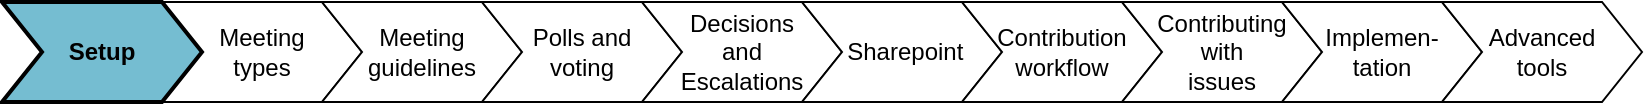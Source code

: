 <mxfile version="20.3.0" type="device" pages="12"><diagram id="dm2t6jc_gF8w5apkpZ0x" name="setup"><mxGraphModel dx="981" dy="648" grid="1" gridSize="10" guides="1" tooltips="1" connect="1" arrows="1" fold="1" page="1" pageScale="1" pageWidth="827" pageHeight="1169" math="0" shadow="0"><root><mxCell id="0"/><mxCell id="1" parent="0"/><mxCell id="suq_s8611vJmzCgjOtdl-4" value="Meeting &lt;br&gt;types" style="shape=step;perimeter=stepPerimeter;whiteSpace=wrap;html=1;fixedSize=1;" vertex="1" parent="1"><mxGeometry x="87" y="40" width="100" height="50" as="geometry"/></mxCell><mxCell id="suq_s8611vJmzCgjOtdl-5" value="Meeting&lt;br&gt;guidelines" style="shape=step;perimeter=stepPerimeter;whiteSpace=wrap;html=1;fixedSize=1;" vertex="1" parent="1"><mxGeometry x="167" y="40" width="100" height="50" as="geometry"/></mxCell><mxCell id="suq_s8611vJmzCgjOtdl-6" value="Polls and&lt;br&gt;voting" style="shape=step;perimeter=stepPerimeter;whiteSpace=wrap;html=1;fixedSize=1;" vertex="1" parent="1"><mxGeometry x="247" y="40" width="100" height="50" as="geometry"/></mxCell><mxCell id="suq_s8611vJmzCgjOtdl-7" value="Decisions &lt;br&gt;and&lt;br&gt;Escalations" style="shape=step;perimeter=stepPerimeter;whiteSpace=wrap;html=1;fixedSize=1;" vertex="1" parent="1"><mxGeometry x="327" y="40" width="100" height="50" as="geometry"/></mxCell><mxCell id="suq_s8611vJmzCgjOtdl-8" value="&amp;nbsp;Sharepoint" style="shape=step;perimeter=stepPerimeter;whiteSpace=wrap;html=1;fixedSize=1;" vertex="1" parent="1"><mxGeometry x="407" y="40" width="100" height="50" as="geometry"/></mxCell><mxCell id="suq_s8611vJmzCgjOtdl-9" value="Contribution&lt;br&gt;workflow" style="shape=step;perimeter=stepPerimeter;whiteSpace=wrap;html=1;fixedSize=1;" vertex="1" parent="1"><mxGeometry x="487" y="40" width="100" height="50" as="geometry"/></mxCell><mxCell id="suq_s8611vJmzCgjOtdl-10" value="Contributing&lt;br&gt;with&lt;br&gt;issues" style="shape=step;perimeter=stepPerimeter;whiteSpace=wrap;html=1;fixedSize=1;" vertex="1" parent="1"><mxGeometry x="567" y="40" width="100" height="50" as="geometry"/></mxCell><mxCell id="suq_s8611vJmzCgjOtdl-11" value="Implemen-&lt;br&gt;tation" style="shape=step;perimeter=stepPerimeter;whiteSpace=wrap;html=1;fixedSize=1;" vertex="1" parent="1"><mxGeometry x="647" y="40" width="100" height="50" as="geometry"/></mxCell><mxCell id="suq_s8611vJmzCgjOtdl-12" value="Advanced&lt;br&gt;tools" style="shape=step;perimeter=stepPerimeter;whiteSpace=wrap;html=1;fixedSize=1;" vertex="1" parent="1"><mxGeometry x="727" y="40" width="100" height="50" as="geometry"/></mxCell><mxCell id="suq_s8611vJmzCgjOtdl-1" value="Setup" style="shape=step;perimeter=stepPerimeter;whiteSpace=wrap;html=1;fixedSize=1;fontStyle=1;strokeWidth=2;fillColor=#75BDD1;" vertex="1" parent="1"><mxGeometry x="7" y="40" width="100" height="50" as="geometry"/></mxCell></root></mxGraphModel></diagram><diagram name="meetings_summary" id="6X2ZOrw5SboB-pp65aHU"><mxGraphModel dx="677" dy="447" grid="1" gridSize="10" guides="1" tooltips="1" connect="1" arrows="1" fold="1" page="1" pageScale="1" pageWidth="827" pageHeight="1169" math="0" shadow="0"><root><mxCell id="8bAcCkx6zLGZEjMkv06b-0"/><mxCell id="8bAcCkx6zLGZEjMkv06b-1" parent="8bAcCkx6zLGZEjMkv06b-0"/><mxCell id="8bAcCkx6zLGZEjMkv06b-2" value="Setup" style="shape=step;perimeter=stepPerimeter;whiteSpace=wrap;html=1;fixedSize=1;fillColor=#0082A5;fontColor=#FFFFFF;" vertex="1" parent="8bAcCkx6zLGZEjMkv06b-1"><mxGeometry x="7" y="40" width="100" height="50" as="geometry"/></mxCell><mxCell id="8bAcCkx6zLGZEjMkv06b-3" value="Meeting&lt;br&gt;guidelines" style="shape=step;perimeter=stepPerimeter;whiteSpace=wrap;html=1;fixedSize=1;fillColor=#D1F1FA;fontStyle=0;strokeWidth=1;" vertex="1" parent="8bAcCkx6zLGZEjMkv06b-1"><mxGeometry x="167" y="40" width="100" height="50" as="geometry"/></mxCell><mxCell id="8bAcCkx6zLGZEjMkv06b-4" value="Polls and&lt;br&gt;voting" style="shape=step;perimeter=stepPerimeter;whiteSpace=wrap;html=1;fixedSize=1;fillColor=#D1F1FA;fontStyle=0;strokeWidth=1;" vertex="1" parent="8bAcCkx6zLGZEjMkv06b-1"><mxGeometry x="247" y="40" width="100" height="50" as="geometry"/></mxCell><mxCell id="8bAcCkx6zLGZEjMkv06b-5" value="Decisions &lt;br&gt;and&lt;br&gt;Escalations" style="shape=step;perimeter=stepPerimeter;whiteSpace=wrap;html=1;fixedSize=1;fillColor=#D1F1FA;fontStyle=0;strokeWidth=1;" vertex="1" parent="8bAcCkx6zLGZEjMkv06b-1"><mxGeometry x="327" y="40" width="100" height="50" as="geometry"/></mxCell><mxCell id="8bAcCkx6zLGZEjMkv06b-6" value="&amp;nbsp;Sharepoint" style="shape=step;perimeter=stepPerimeter;whiteSpace=wrap;html=1;fixedSize=1;" vertex="1" parent="8bAcCkx6zLGZEjMkv06b-1"><mxGeometry x="407" y="40" width="100" height="50" as="geometry"/></mxCell><mxCell id="8bAcCkx6zLGZEjMkv06b-7" value="Contribution&lt;br&gt;workflow" style="shape=step;perimeter=stepPerimeter;whiteSpace=wrap;html=1;fixedSize=1;" vertex="1" parent="8bAcCkx6zLGZEjMkv06b-1"><mxGeometry x="487" y="40" width="100" height="50" as="geometry"/></mxCell><mxCell id="8bAcCkx6zLGZEjMkv06b-8" value="Contributing&lt;br&gt;with&lt;br&gt;issues" style="shape=step;perimeter=stepPerimeter;whiteSpace=wrap;html=1;fixedSize=1;" vertex="1" parent="8bAcCkx6zLGZEjMkv06b-1"><mxGeometry x="567" y="40" width="100" height="50" as="geometry"/></mxCell><mxCell id="8bAcCkx6zLGZEjMkv06b-9" value="Implemen-&lt;br&gt;tation" style="shape=step;perimeter=stepPerimeter;whiteSpace=wrap;html=1;fixedSize=1;" vertex="1" parent="8bAcCkx6zLGZEjMkv06b-1"><mxGeometry x="647" y="40" width="100" height="50" as="geometry"/></mxCell><mxCell id="8bAcCkx6zLGZEjMkv06b-10" value="Advanced&lt;br&gt;tools" style="shape=step;perimeter=stepPerimeter;whiteSpace=wrap;html=1;fixedSize=1;" vertex="1" parent="8bAcCkx6zLGZEjMkv06b-1"><mxGeometry x="727" y="40" width="100" height="50" as="geometry"/></mxCell><mxCell id="8bAcCkx6zLGZEjMkv06b-11" value="Meeting &lt;br&gt;types" style="shape=step;perimeter=stepPerimeter;whiteSpace=wrap;html=1;fixedSize=1;fillColor=#D1F1FA;fontStyle=0;strokeWidth=1;" vertex="1" parent="8bAcCkx6zLGZEjMkv06b-1"><mxGeometry x="87" y="40" width="100" height="50" as="geometry"/></mxCell><mxCell id="TCIgxQMEBwTGaCBT_Tu_-0" value="" style="shape=step;perimeter=stepPerimeter;whiteSpace=wrap;html=1;fixedSize=1;fillColor=none;strokeWidth=2;" vertex="1" parent="8bAcCkx6zLGZEjMkv06b-1"><mxGeometry x="87" y="40" width="341" height="50" as="geometry"/></mxCell></root></mxGraphModel></diagram><diagram name="meeting_types" id="mz0DjULmWje3cHDk1tXS"><mxGraphModel dx="981" dy="648" grid="1" gridSize="10" guides="1" tooltips="1" connect="1" arrows="1" fold="1" page="1" pageScale="1" pageWidth="827" pageHeight="1169" math="0" shadow="0"><root><mxCell id="XtAeQxMQDisl3lg_f_P5-0"/><mxCell id="XtAeQxMQDisl3lg_f_P5-1" parent="XtAeQxMQDisl3lg_f_P5-0"/><mxCell id="XtAeQxMQDisl3lg_f_P5-2" value="Setup" style="shape=step;perimeter=stepPerimeter;whiteSpace=wrap;html=1;fixedSize=1;fillColor=#0082A5;fontColor=#FFFFFF;" vertex="1" parent="XtAeQxMQDisl3lg_f_P5-1"><mxGeometry x="7" y="40" width="100" height="50" as="geometry"/></mxCell><mxCell id="XtAeQxMQDisl3lg_f_P5-4" value="Meeting&lt;br&gt;guidelines" style="shape=step;perimeter=stepPerimeter;whiteSpace=wrap;html=1;fixedSize=1;" vertex="1" parent="XtAeQxMQDisl3lg_f_P5-1"><mxGeometry x="167" y="40" width="100" height="50" as="geometry"/></mxCell><mxCell id="XtAeQxMQDisl3lg_f_P5-5" value="Polls and&lt;br&gt;voting" style="shape=step;perimeter=stepPerimeter;whiteSpace=wrap;html=1;fixedSize=1;" vertex="1" parent="XtAeQxMQDisl3lg_f_P5-1"><mxGeometry x="247" y="40" width="100" height="50" as="geometry"/></mxCell><mxCell id="XtAeQxMQDisl3lg_f_P5-6" value="Decisions &lt;br&gt;and&lt;br&gt;Escalations" style="shape=step;perimeter=stepPerimeter;whiteSpace=wrap;html=1;fixedSize=1;" vertex="1" parent="XtAeQxMQDisl3lg_f_P5-1"><mxGeometry x="327" y="40" width="100" height="50" as="geometry"/></mxCell><mxCell id="XtAeQxMQDisl3lg_f_P5-7" value="&amp;nbsp;Sharepoint" style="shape=step;perimeter=stepPerimeter;whiteSpace=wrap;html=1;fixedSize=1;" vertex="1" parent="XtAeQxMQDisl3lg_f_P5-1"><mxGeometry x="407" y="40" width="100" height="50" as="geometry"/></mxCell><mxCell id="XtAeQxMQDisl3lg_f_P5-8" value="Contribution&lt;br&gt;workflow" style="shape=step;perimeter=stepPerimeter;whiteSpace=wrap;html=1;fixedSize=1;" vertex="1" parent="XtAeQxMQDisl3lg_f_P5-1"><mxGeometry x="487" y="40" width="100" height="50" as="geometry"/></mxCell><mxCell id="XtAeQxMQDisl3lg_f_P5-9" value="Contributing&lt;br&gt;with&lt;br&gt;issues" style="shape=step;perimeter=stepPerimeter;whiteSpace=wrap;html=1;fixedSize=1;" vertex="1" parent="XtAeQxMQDisl3lg_f_P5-1"><mxGeometry x="567" y="40" width="100" height="50" as="geometry"/></mxCell><mxCell id="XtAeQxMQDisl3lg_f_P5-10" value="Implemen-&lt;br&gt;tation" style="shape=step;perimeter=stepPerimeter;whiteSpace=wrap;html=1;fixedSize=1;" vertex="1" parent="XtAeQxMQDisl3lg_f_P5-1"><mxGeometry x="647" y="40" width="100" height="50" as="geometry"/></mxCell><mxCell id="XtAeQxMQDisl3lg_f_P5-11" value="Advanced&lt;br&gt;tools" style="shape=step;perimeter=stepPerimeter;whiteSpace=wrap;html=1;fixedSize=1;" vertex="1" parent="XtAeQxMQDisl3lg_f_P5-1"><mxGeometry x="727" y="40" width="100" height="50" as="geometry"/></mxCell><mxCell id="XtAeQxMQDisl3lg_f_P5-3" value="Meeting &lt;br&gt;types" style="shape=step;perimeter=stepPerimeter;whiteSpace=wrap;html=1;fixedSize=1;fillColor=#75BDD1;fontStyle=1;strokeWidth=2;" vertex="1" parent="XtAeQxMQDisl3lg_f_P5-1"><mxGeometry x="87" y="40" width="100" height="50" as="geometry"/></mxCell></root></mxGraphModel></diagram><diagram name="meeting_guidelines" id="V_xPlgkoLsqtMrr0tZPC"><mxGraphModel dx="1422" dy="939" grid="1" gridSize="10" guides="1" tooltips="1" connect="1" arrows="1" fold="1" page="1" pageScale="1" pageWidth="827" pageHeight="1169" math="0" shadow="0"><root><mxCell id="WUArknM91k1haEYoyD8Q-0"/><mxCell id="WUArknM91k1haEYoyD8Q-1" parent="WUArknM91k1haEYoyD8Q-0"/><mxCell id="WUArknM91k1haEYoyD8Q-2" value="Setup" style="shape=step;perimeter=stepPerimeter;whiteSpace=wrap;html=1;fixedSize=1;fillColor=#0082A5;fontColor=#FFFFFF;" vertex="1" parent="WUArknM91k1haEYoyD8Q-1"><mxGeometry x="7" y="40" width="100" height="50" as="geometry"/></mxCell><mxCell id="WUArknM91k1haEYoyD8Q-3" value="Meeting &lt;br&gt;types" style="shape=step;perimeter=stepPerimeter;whiteSpace=wrap;html=1;fixedSize=1;fillColor=#0082A5;fontColor=#FFFFFF;" vertex="1" parent="WUArknM91k1haEYoyD8Q-1"><mxGeometry x="87" y="40" width="100" height="50" as="geometry"/></mxCell><mxCell id="WUArknM91k1haEYoyD8Q-5" value="Polls and&lt;br&gt;voting" style="shape=step;perimeter=stepPerimeter;whiteSpace=wrap;html=1;fixedSize=1;" vertex="1" parent="WUArknM91k1haEYoyD8Q-1"><mxGeometry x="247" y="40" width="100" height="50" as="geometry"/></mxCell><mxCell id="WUArknM91k1haEYoyD8Q-6" value="Decisions &lt;br&gt;and&lt;br&gt;Escalations" style="shape=step;perimeter=stepPerimeter;whiteSpace=wrap;html=1;fixedSize=1;" vertex="1" parent="WUArknM91k1haEYoyD8Q-1"><mxGeometry x="327" y="40" width="100" height="50" as="geometry"/></mxCell><mxCell id="WUArknM91k1haEYoyD8Q-7" value="&amp;nbsp;Sharepoint" style="shape=step;perimeter=stepPerimeter;whiteSpace=wrap;html=1;fixedSize=1;" vertex="1" parent="WUArknM91k1haEYoyD8Q-1"><mxGeometry x="407" y="40" width="100" height="50" as="geometry"/></mxCell><mxCell id="WUArknM91k1haEYoyD8Q-8" value="Contribution&lt;br&gt;workflow" style="shape=step;perimeter=stepPerimeter;whiteSpace=wrap;html=1;fixedSize=1;" vertex="1" parent="WUArknM91k1haEYoyD8Q-1"><mxGeometry x="487" y="40" width="100" height="50" as="geometry"/></mxCell><mxCell id="WUArknM91k1haEYoyD8Q-9" value="Contributing&lt;br&gt;with&lt;br&gt;issues" style="shape=step;perimeter=stepPerimeter;whiteSpace=wrap;html=1;fixedSize=1;" vertex="1" parent="WUArknM91k1haEYoyD8Q-1"><mxGeometry x="567" y="40" width="100" height="50" as="geometry"/></mxCell><mxCell id="WUArknM91k1haEYoyD8Q-10" value="Implemen-&lt;br&gt;tation" style="shape=step;perimeter=stepPerimeter;whiteSpace=wrap;html=1;fixedSize=1;" vertex="1" parent="WUArknM91k1haEYoyD8Q-1"><mxGeometry x="647" y="40" width="100" height="50" as="geometry"/></mxCell><mxCell id="WUArknM91k1haEYoyD8Q-11" value="Advanced&lt;br&gt;tools" style="shape=step;perimeter=stepPerimeter;whiteSpace=wrap;html=1;fixedSize=1;" vertex="1" parent="WUArknM91k1haEYoyD8Q-1"><mxGeometry x="727" y="40" width="100" height="50" as="geometry"/></mxCell><mxCell id="WUArknM91k1haEYoyD8Q-4" value="Meeting&lt;br&gt;guidelines" style="shape=step;perimeter=stepPerimeter;whiteSpace=wrap;html=1;fixedSize=1;fillColor=#75BDD1;fontStyle=1;strokeWidth=2;" vertex="1" parent="WUArknM91k1haEYoyD8Q-1"><mxGeometry x="167" y="40" width="100" height="50" as="geometry"/></mxCell></root></mxGraphModel></diagram><diagram name="polls_and_voting" id="f8mAG1sDSMvEr3Eu5NMD"><mxGraphModel dx="1422" dy="939" grid="1" gridSize="10" guides="1" tooltips="1" connect="1" arrows="1" fold="1" page="1" pageScale="1" pageWidth="827" pageHeight="1169" math="0" shadow="0"><root><mxCell id="adbSfUTAPGzobOA_On2n-0"/><mxCell id="adbSfUTAPGzobOA_On2n-1" parent="adbSfUTAPGzobOA_On2n-0"/><mxCell id="adbSfUTAPGzobOA_On2n-2" value="Setup" style="shape=step;perimeter=stepPerimeter;whiteSpace=wrap;html=1;fixedSize=1;fillColor=#0082A5;fontColor=#FFFFFF;" vertex="1" parent="adbSfUTAPGzobOA_On2n-1"><mxGeometry x="7" y="40" width="100" height="50" as="geometry"/></mxCell><mxCell id="adbSfUTAPGzobOA_On2n-3" value="Meeting &lt;br&gt;types" style="shape=step;perimeter=stepPerimeter;whiteSpace=wrap;html=1;fixedSize=1;fillColor=#0082A5;fontColor=#FFFFFF;" vertex="1" parent="adbSfUTAPGzobOA_On2n-1"><mxGeometry x="87" y="40" width="100" height="50" as="geometry"/></mxCell><mxCell id="adbSfUTAPGzobOA_On2n-4" value="Meeting&lt;br&gt;guidelines" style="shape=step;perimeter=stepPerimeter;whiteSpace=wrap;html=1;fixedSize=1;fillColor=#0082A5;fontColor=#FFFFFF;" vertex="1" parent="adbSfUTAPGzobOA_On2n-1"><mxGeometry x="167" y="40" width="100" height="50" as="geometry"/></mxCell><mxCell id="adbSfUTAPGzobOA_On2n-6" value="Decisions &lt;br&gt;and&lt;br&gt;Escalations" style="shape=step;perimeter=stepPerimeter;whiteSpace=wrap;html=1;fixedSize=1;" vertex="1" parent="adbSfUTAPGzobOA_On2n-1"><mxGeometry x="327" y="40" width="100" height="50" as="geometry"/></mxCell><mxCell id="adbSfUTAPGzobOA_On2n-7" value="&amp;nbsp;Sharepoint" style="shape=step;perimeter=stepPerimeter;whiteSpace=wrap;html=1;fixedSize=1;" vertex="1" parent="adbSfUTAPGzobOA_On2n-1"><mxGeometry x="407" y="40" width="100" height="50" as="geometry"/></mxCell><mxCell id="adbSfUTAPGzobOA_On2n-8" value="Contribution&lt;br&gt;workflow" style="shape=step;perimeter=stepPerimeter;whiteSpace=wrap;html=1;fixedSize=1;" vertex="1" parent="adbSfUTAPGzobOA_On2n-1"><mxGeometry x="487" y="40" width="100" height="50" as="geometry"/></mxCell><mxCell id="adbSfUTAPGzobOA_On2n-9" value="Contributing&lt;br&gt;with&lt;br&gt;issues" style="shape=step;perimeter=stepPerimeter;whiteSpace=wrap;html=1;fixedSize=1;" vertex="1" parent="adbSfUTAPGzobOA_On2n-1"><mxGeometry x="567" y="40" width="100" height="50" as="geometry"/></mxCell><mxCell id="adbSfUTAPGzobOA_On2n-10" value="Implemen-&lt;br&gt;tation" style="shape=step;perimeter=stepPerimeter;whiteSpace=wrap;html=1;fixedSize=1;" vertex="1" parent="adbSfUTAPGzobOA_On2n-1"><mxGeometry x="647" y="40" width="100" height="50" as="geometry"/></mxCell><mxCell id="adbSfUTAPGzobOA_On2n-11" value="Advanced&lt;br&gt;tools" style="shape=step;perimeter=stepPerimeter;whiteSpace=wrap;html=1;fixedSize=1;" vertex="1" parent="adbSfUTAPGzobOA_On2n-1"><mxGeometry x="727" y="40" width="100" height="50" as="geometry"/></mxCell><mxCell id="adbSfUTAPGzobOA_On2n-5" value="Polls and&lt;br&gt;voting" style="shape=step;perimeter=stepPerimeter;whiteSpace=wrap;html=1;fixedSize=1;fillColor=#75BDD1;fontStyle=1;strokeWidth=2;" vertex="1" parent="adbSfUTAPGzobOA_On2n-1"><mxGeometry x="247" y="40" width="100" height="50" as="geometry"/></mxCell></root></mxGraphModel></diagram><diagram name="decisions_and_escalations" id="5NBN5gNfu33TazNzHed4"><mxGraphModel dx="1422" dy="939" grid="1" gridSize="10" guides="1" tooltips="1" connect="1" arrows="1" fold="1" page="1" pageScale="1" pageWidth="827" pageHeight="1169" math="0" shadow="0"><root><mxCell id="dDEpKYAKfWJSTqyf6rIt-0"/><mxCell id="dDEpKYAKfWJSTqyf6rIt-1" parent="dDEpKYAKfWJSTqyf6rIt-0"/><mxCell id="dDEpKYAKfWJSTqyf6rIt-2" value="Setup" style="shape=step;perimeter=stepPerimeter;whiteSpace=wrap;html=1;fixedSize=1;fillColor=#0082A5;fontColor=#FFFFFF;" vertex="1" parent="dDEpKYAKfWJSTqyf6rIt-1"><mxGeometry x="7" y="40" width="100" height="50" as="geometry"/></mxCell><mxCell id="dDEpKYAKfWJSTqyf6rIt-3" value="Meeting &lt;br&gt;types" style="shape=step;perimeter=stepPerimeter;whiteSpace=wrap;html=1;fixedSize=1;fillColor=#0082A5;fontColor=#FFFFFF;" vertex="1" parent="dDEpKYAKfWJSTqyf6rIt-1"><mxGeometry x="87" y="40" width="100" height="50" as="geometry"/></mxCell><mxCell id="dDEpKYAKfWJSTqyf6rIt-4" value="Meeting&lt;br&gt;guidelines" style="shape=step;perimeter=stepPerimeter;whiteSpace=wrap;html=1;fixedSize=1;fillColor=#0082A5;fontColor=#FFFFFF;" vertex="1" parent="dDEpKYAKfWJSTqyf6rIt-1"><mxGeometry x="167" y="40" width="100" height="50" as="geometry"/></mxCell><mxCell id="dDEpKYAKfWJSTqyf6rIt-5" value="Polls and&lt;br&gt;voting" style="shape=step;perimeter=stepPerimeter;whiteSpace=wrap;html=1;fixedSize=1;fillColor=#0082A5;fontColor=#FFFFFF;" vertex="1" parent="dDEpKYAKfWJSTqyf6rIt-1"><mxGeometry x="247" y="40" width="100" height="50" as="geometry"/></mxCell><mxCell id="dDEpKYAKfWJSTqyf6rIt-7" value="&amp;nbsp;Sharepoint" style="shape=step;perimeter=stepPerimeter;whiteSpace=wrap;html=1;fixedSize=1;" vertex="1" parent="dDEpKYAKfWJSTqyf6rIt-1"><mxGeometry x="407" y="40" width="100" height="50" as="geometry"/></mxCell><mxCell id="dDEpKYAKfWJSTqyf6rIt-8" value="Contribution&lt;br&gt;workflow" style="shape=step;perimeter=stepPerimeter;whiteSpace=wrap;html=1;fixedSize=1;" vertex="1" parent="dDEpKYAKfWJSTqyf6rIt-1"><mxGeometry x="487" y="40" width="100" height="50" as="geometry"/></mxCell><mxCell id="dDEpKYAKfWJSTqyf6rIt-9" value="Contributing&lt;br&gt;with&lt;br&gt;issues" style="shape=step;perimeter=stepPerimeter;whiteSpace=wrap;html=1;fixedSize=1;" vertex="1" parent="dDEpKYAKfWJSTqyf6rIt-1"><mxGeometry x="567" y="40" width="100" height="50" as="geometry"/></mxCell><mxCell id="dDEpKYAKfWJSTqyf6rIt-10" value="Implemen-&lt;br&gt;tation" style="shape=step;perimeter=stepPerimeter;whiteSpace=wrap;html=1;fixedSize=1;" vertex="1" parent="dDEpKYAKfWJSTqyf6rIt-1"><mxGeometry x="647" y="40" width="100" height="50" as="geometry"/></mxCell><mxCell id="dDEpKYAKfWJSTqyf6rIt-11" value="Advanced&lt;br&gt;tools" style="shape=step;perimeter=stepPerimeter;whiteSpace=wrap;html=1;fixedSize=1;" vertex="1" parent="dDEpKYAKfWJSTqyf6rIt-1"><mxGeometry x="727" y="40" width="100" height="50" as="geometry"/></mxCell><mxCell id="dDEpKYAKfWJSTqyf6rIt-6" value="Decisions &lt;br&gt;and&lt;br&gt;Escalations" style="shape=step;perimeter=stepPerimeter;whiteSpace=wrap;html=1;fixedSize=1;fillColor=#75BDD1;fontStyle=1;strokeWidth=2;" vertex="1" parent="dDEpKYAKfWJSTqyf6rIt-1"><mxGeometry x="327" y="40" width="100" height="50" as="geometry"/></mxCell></root></mxGraphModel></diagram><diagram name="sharepoint" id="-_6wYoJ8Z1eWy3dxcUGc"><mxGraphModel dx="1422" dy="939" grid="1" gridSize="10" guides="1" tooltips="1" connect="1" arrows="1" fold="1" page="1" pageScale="1" pageWidth="827" pageHeight="1169" math="0" shadow="0"><root><mxCell id="x_Ljrof4QcR9sOdC0C8H-0"/><mxCell id="x_Ljrof4QcR9sOdC0C8H-1" parent="x_Ljrof4QcR9sOdC0C8H-0"/><mxCell id="x_Ljrof4QcR9sOdC0C8H-2" value="Setup" style="shape=step;perimeter=stepPerimeter;whiteSpace=wrap;html=1;fixedSize=1;fillColor=#0082A5;fontColor=#FFFFFF;" vertex="1" parent="x_Ljrof4QcR9sOdC0C8H-1"><mxGeometry x="7" y="40" width="100" height="50" as="geometry"/></mxCell><mxCell id="x_Ljrof4QcR9sOdC0C8H-3" value="Meeting &lt;br&gt;types" style="shape=step;perimeter=stepPerimeter;whiteSpace=wrap;html=1;fixedSize=1;fillColor=#0082A5;fontColor=#FFFFFF;" vertex="1" parent="x_Ljrof4QcR9sOdC0C8H-1"><mxGeometry x="87" y="40" width="100" height="50" as="geometry"/></mxCell><mxCell id="x_Ljrof4QcR9sOdC0C8H-4" value="Meeting&lt;br&gt;guidelines" style="shape=step;perimeter=stepPerimeter;whiteSpace=wrap;html=1;fixedSize=1;fillColor=#0082A5;fontColor=#FFFFFF;" vertex="1" parent="x_Ljrof4QcR9sOdC0C8H-1"><mxGeometry x="167" y="40" width="100" height="50" as="geometry"/></mxCell><mxCell id="x_Ljrof4QcR9sOdC0C8H-5" value="Polls and&lt;br&gt;voting" style="shape=step;perimeter=stepPerimeter;whiteSpace=wrap;html=1;fixedSize=1;fillColor=#0082A5;fontColor=#FFFFFF;" vertex="1" parent="x_Ljrof4QcR9sOdC0C8H-1"><mxGeometry x="247" y="40" width="100" height="50" as="geometry"/></mxCell><mxCell id="x_Ljrof4QcR9sOdC0C8H-6" value="Decisions &lt;br&gt;and&lt;br&gt;Escalations" style="shape=step;perimeter=stepPerimeter;whiteSpace=wrap;html=1;fixedSize=1;fillColor=#0082A5;fontColor=#FFFFFF;" vertex="1" parent="x_Ljrof4QcR9sOdC0C8H-1"><mxGeometry x="327" y="40" width="100" height="50" as="geometry"/></mxCell><mxCell id="x_Ljrof4QcR9sOdC0C8H-8" value="Contribution&lt;br&gt;workflow" style="shape=step;perimeter=stepPerimeter;whiteSpace=wrap;html=1;fixedSize=1;" vertex="1" parent="x_Ljrof4QcR9sOdC0C8H-1"><mxGeometry x="487" y="40" width="100" height="50" as="geometry"/></mxCell><mxCell id="x_Ljrof4QcR9sOdC0C8H-9" value="Contributing&lt;br&gt;with&lt;br&gt;issues" style="shape=step;perimeter=stepPerimeter;whiteSpace=wrap;html=1;fixedSize=1;" vertex="1" parent="x_Ljrof4QcR9sOdC0C8H-1"><mxGeometry x="567" y="40" width="100" height="50" as="geometry"/></mxCell><mxCell id="x_Ljrof4QcR9sOdC0C8H-10" value="Implemen-&lt;br&gt;tation" style="shape=step;perimeter=stepPerimeter;whiteSpace=wrap;html=1;fixedSize=1;" vertex="1" parent="x_Ljrof4QcR9sOdC0C8H-1"><mxGeometry x="647" y="40" width="100" height="50" as="geometry"/></mxCell><mxCell id="x_Ljrof4QcR9sOdC0C8H-11" value="Advanced&lt;br&gt;tools" style="shape=step;perimeter=stepPerimeter;whiteSpace=wrap;html=1;fixedSize=1;" vertex="1" parent="x_Ljrof4QcR9sOdC0C8H-1"><mxGeometry x="727" y="40" width="100" height="50" as="geometry"/></mxCell><mxCell id="x_Ljrof4QcR9sOdC0C8H-7" value="&amp;nbsp; Sharepoint" style="shape=step;perimeter=stepPerimeter;whiteSpace=wrap;html=1;fixedSize=1;fillColor=#75BDD1;fontStyle=1;strokeWidth=2;" vertex="1" parent="x_Ljrof4QcR9sOdC0C8H-1"><mxGeometry x="407" y="40" width="100" height="50" as="geometry"/></mxCell></root></mxGraphModel></diagram><diagram name="contribution_workflow" id="3elSyg_Lgtz7wdCouEmg"><mxGraphModel dx="677" dy="447" grid="1" gridSize="10" guides="1" tooltips="1" connect="1" arrows="1" fold="1" page="1" pageScale="1" pageWidth="827" pageHeight="1169" math="0" shadow="0"><root><mxCell id="eIDepEhD_xQyOiuuyB4x-0"/><mxCell id="eIDepEhD_xQyOiuuyB4x-1" parent="eIDepEhD_xQyOiuuyB4x-0"/><mxCell id="eIDepEhD_xQyOiuuyB4x-2" value="Setup" style="shape=step;perimeter=stepPerimeter;whiteSpace=wrap;html=1;fixedSize=1;fillColor=#0082A5;fontColor=#FFFFFF;" vertex="1" parent="eIDepEhD_xQyOiuuyB4x-1"><mxGeometry x="7" y="40" width="100" height="50" as="geometry"/></mxCell><mxCell id="eIDepEhD_xQyOiuuyB4x-3" value="Meeting &lt;br&gt;types" style="shape=step;perimeter=stepPerimeter;whiteSpace=wrap;html=1;fixedSize=1;fillColor=#0082A5;fontColor=#FFFFFF;" vertex="1" parent="eIDepEhD_xQyOiuuyB4x-1"><mxGeometry x="87" y="40" width="100" height="50" as="geometry"/></mxCell><mxCell id="eIDepEhD_xQyOiuuyB4x-4" value="Meeting&lt;br&gt;guidelines" style="shape=step;perimeter=stepPerimeter;whiteSpace=wrap;html=1;fixedSize=1;fillColor=#0082A5;fontColor=#FFFFFF;" vertex="1" parent="eIDepEhD_xQyOiuuyB4x-1"><mxGeometry x="167" y="40" width="100" height="50" as="geometry"/></mxCell><mxCell id="eIDepEhD_xQyOiuuyB4x-5" value="Polls and&lt;br&gt;voting" style="shape=step;perimeter=stepPerimeter;whiteSpace=wrap;html=1;fixedSize=1;fillColor=#0082A5;fontColor=#FFFFFF;" vertex="1" parent="eIDepEhD_xQyOiuuyB4x-1"><mxGeometry x="247" y="40" width="100" height="50" as="geometry"/></mxCell><mxCell id="eIDepEhD_xQyOiuuyB4x-6" value="Decisions &lt;br&gt;and&lt;br&gt;Escalations" style="shape=step;perimeter=stepPerimeter;whiteSpace=wrap;html=1;fixedSize=1;fillColor=#0082A5;fontColor=#FFFFFF;" vertex="1" parent="eIDepEhD_xQyOiuuyB4x-1"><mxGeometry x="327" y="40" width="100" height="50" as="geometry"/></mxCell><mxCell id="eIDepEhD_xQyOiuuyB4x-7" value="&amp;nbsp;Sharepoint" style="shape=step;perimeter=stepPerimeter;whiteSpace=wrap;html=1;fixedSize=1;fillColor=#0082A5;fontColor=#FFFFFF;" vertex="1" parent="eIDepEhD_xQyOiuuyB4x-1"><mxGeometry x="407" y="40" width="100" height="50" as="geometry"/></mxCell><mxCell id="eIDepEhD_xQyOiuuyB4x-9" value="Contributing&lt;br&gt;with&lt;br&gt;issues" style="shape=step;perimeter=stepPerimeter;whiteSpace=wrap;html=1;fixedSize=1;" vertex="1" parent="eIDepEhD_xQyOiuuyB4x-1"><mxGeometry x="567" y="40" width="100" height="50" as="geometry"/></mxCell><mxCell id="eIDepEhD_xQyOiuuyB4x-10" value="Implemen-&lt;br&gt;tation" style="shape=step;perimeter=stepPerimeter;whiteSpace=wrap;html=1;fixedSize=1;" vertex="1" parent="eIDepEhD_xQyOiuuyB4x-1"><mxGeometry x="647" y="40" width="100" height="50" as="geometry"/></mxCell><mxCell id="eIDepEhD_xQyOiuuyB4x-11" value="Advanced&lt;br&gt;tools" style="shape=step;perimeter=stepPerimeter;whiteSpace=wrap;html=1;fixedSize=1;" vertex="1" parent="eIDepEhD_xQyOiuuyB4x-1"><mxGeometry x="727" y="40" width="100" height="50" as="geometry"/></mxCell><mxCell id="eIDepEhD_xQyOiuuyB4x-8" value="&amp;nbsp; Contribution&lt;br&gt;workflow" style="shape=step;perimeter=stepPerimeter;whiteSpace=wrap;html=1;fixedSize=1;fillColor=#75BDD1;fontStyle=1;strokeWidth=2;" vertex="1" parent="eIDepEhD_xQyOiuuyB4x-1"><mxGeometry x="487" y="40" width="100" height="50" as="geometry"/></mxCell></root></mxGraphModel></diagram><diagram name="contributing_with_issues" id="le7ULJjzy7FCZPKH461p"><mxGraphModel dx="1422" dy="939" grid="1" gridSize="10" guides="1" tooltips="1" connect="1" arrows="1" fold="1" page="1" pageScale="1" pageWidth="827" pageHeight="1169" math="0" shadow="0"><root><mxCell id="qQXYbfqoxv8RYZa1Dyzz-0"/><mxCell id="qQXYbfqoxv8RYZa1Dyzz-1" parent="qQXYbfqoxv8RYZa1Dyzz-0"/><mxCell id="qQXYbfqoxv8RYZa1Dyzz-2" value="Setup" style="shape=step;perimeter=stepPerimeter;whiteSpace=wrap;html=1;fixedSize=1;fillColor=#0082A5;fontColor=#FFFFFF;" vertex="1" parent="qQXYbfqoxv8RYZa1Dyzz-1"><mxGeometry x="7" y="40" width="100" height="50" as="geometry"/></mxCell><mxCell id="qQXYbfqoxv8RYZa1Dyzz-3" value="Meeting &lt;br&gt;types" style="shape=step;perimeter=stepPerimeter;whiteSpace=wrap;html=1;fixedSize=1;fillColor=#0082A5;fontColor=#FFFFFF;" vertex="1" parent="qQXYbfqoxv8RYZa1Dyzz-1"><mxGeometry x="87" y="40" width="100" height="50" as="geometry"/></mxCell><mxCell id="qQXYbfqoxv8RYZa1Dyzz-4" value="Meeting&lt;br&gt;guidelines" style="shape=step;perimeter=stepPerimeter;whiteSpace=wrap;html=1;fixedSize=1;fillColor=#0082A5;fontColor=#FFFFFF;" vertex="1" parent="qQXYbfqoxv8RYZa1Dyzz-1"><mxGeometry x="167" y="40" width="100" height="50" as="geometry"/></mxCell><mxCell id="qQXYbfqoxv8RYZa1Dyzz-5" value="Polls and&lt;br&gt;voting" style="shape=step;perimeter=stepPerimeter;whiteSpace=wrap;html=1;fixedSize=1;fillColor=#0082A5;fontColor=#FFFFFF;" vertex="1" parent="qQXYbfqoxv8RYZa1Dyzz-1"><mxGeometry x="247" y="40" width="100" height="50" as="geometry"/></mxCell><mxCell id="qQXYbfqoxv8RYZa1Dyzz-6" value="Decisions &lt;br&gt;and&lt;br&gt;Escalations" style="shape=step;perimeter=stepPerimeter;whiteSpace=wrap;html=1;fixedSize=1;fillColor=#0082A5;fontColor=#FFFFFF;" vertex="1" parent="qQXYbfqoxv8RYZa1Dyzz-1"><mxGeometry x="327" y="40" width="100" height="50" as="geometry"/></mxCell><mxCell id="qQXYbfqoxv8RYZa1Dyzz-7" value="&amp;nbsp;Sharepoint" style="shape=step;perimeter=stepPerimeter;whiteSpace=wrap;html=1;fixedSize=1;fillColor=#0082A5;fontColor=#FFFFFF;" vertex="1" parent="qQXYbfqoxv8RYZa1Dyzz-1"><mxGeometry x="407" y="40" width="100" height="50" as="geometry"/></mxCell><mxCell id="qQXYbfqoxv8RYZa1Dyzz-8" value="Contribution&lt;br&gt;workflow" style="shape=step;perimeter=stepPerimeter;whiteSpace=wrap;html=1;fixedSize=1;fillColor=#0082A5;fontColor=#FFFFFF;" vertex="1" parent="qQXYbfqoxv8RYZa1Dyzz-1"><mxGeometry x="487" y="40" width="100" height="50" as="geometry"/></mxCell><mxCell id="qQXYbfqoxv8RYZa1Dyzz-10" value="Implemen-&lt;br&gt;tation" style="shape=step;perimeter=stepPerimeter;whiteSpace=wrap;html=1;fixedSize=1;" vertex="1" parent="qQXYbfqoxv8RYZa1Dyzz-1"><mxGeometry x="647" y="40" width="100" height="50" as="geometry"/></mxCell><mxCell id="qQXYbfqoxv8RYZa1Dyzz-11" value="Advanced&lt;br&gt;tools" style="shape=step;perimeter=stepPerimeter;whiteSpace=wrap;html=1;fixedSize=1;" vertex="1" parent="qQXYbfqoxv8RYZa1Dyzz-1"><mxGeometry x="727" y="40" width="100" height="50" as="geometry"/></mxCell><mxCell id="qQXYbfqoxv8RYZa1Dyzz-9" value="Contributing&amp;nbsp;&lt;br&gt;with&lt;br&gt;issues" style="shape=step;perimeter=stepPerimeter;whiteSpace=wrap;html=1;fixedSize=1;fillColor=#75BDD1;fontStyle=1;strokeWidth=2;" vertex="1" parent="qQXYbfqoxv8RYZa1Dyzz-1"><mxGeometry x="567" y="40" width="100" height="50" as="geometry"/></mxCell></root></mxGraphModel></diagram><diagram name="implementation" id="9gMMI5RLerFZ5SbWEgg9"><mxGraphModel dx="1422" dy="939" grid="1" gridSize="10" guides="1" tooltips="1" connect="1" arrows="1" fold="1" page="1" pageScale="1" pageWidth="827" pageHeight="1169" math="0" shadow="0"><root><mxCell id="obZYoLKZ1jPedqYaQYV4-0"/><mxCell id="obZYoLKZ1jPedqYaQYV4-1" parent="obZYoLKZ1jPedqYaQYV4-0"/><mxCell id="obZYoLKZ1jPedqYaQYV4-2" value="Setup" style="shape=step;perimeter=stepPerimeter;whiteSpace=wrap;html=1;fixedSize=1;fillColor=#0082A5;fontColor=#FFFFFF;" vertex="1" parent="obZYoLKZ1jPedqYaQYV4-1"><mxGeometry x="7" y="40" width="100" height="50" as="geometry"/></mxCell><mxCell id="obZYoLKZ1jPedqYaQYV4-3" value="Meeting &lt;br&gt;types" style="shape=step;perimeter=stepPerimeter;whiteSpace=wrap;html=1;fixedSize=1;fillColor=#0082A5;fontColor=#FFFFFF;" vertex="1" parent="obZYoLKZ1jPedqYaQYV4-1"><mxGeometry x="87" y="40" width="100" height="50" as="geometry"/></mxCell><mxCell id="obZYoLKZ1jPedqYaQYV4-4" value="Meeting&lt;br&gt;guidelines" style="shape=step;perimeter=stepPerimeter;whiteSpace=wrap;html=1;fixedSize=1;fillColor=#0082A5;fontColor=#FFFFFF;" vertex="1" parent="obZYoLKZ1jPedqYaQYV4-1"><mxGeometry x="167" y="40" width="100" height="50" as="geometry"/></mxCell><mxCell id="obZYoLKZ1jPedqYaQYV4-5" value="Polls and&lt;br&gt;voting" style="shape=step;perimeter=stepPerimeter;whiteSpace=wrap;html=1;fixedSize=1;fillColor=#0082A5;fontColor=#FFFFFF;" vertex="1" parent="obZYoLKZ1jPedqYaQYV4-1"><mxGeometry x="247" y="40" width="100" height="50" as="geometry"/></mxCell><mxCell id="obZYoLKZ1jPedqYaQYV4-6" value="Decisions &lt;br&gt;and&lt;br&gt;Escalations" style="shape=step;perimeter=stepPerimeter;whiteSpace=wrap;html=1;fixedSize=1;fillColor=#0082A5;fontColor=#FFFFFF;" vertex="1" parent="obZYoLKZ1jPedqYaQYV4-1"><mxGeometry x="327" y="40" width="100" height="50" as="geometry"/></mxCell><mxCell id="obZYoLKZ1jPedqYaQYV4-7" value="&amp;nbsp;Sharepoint" style="shape=step;perimeter=stepPerimeter;whiteSpace=wrap;html=1;fixedSize=1;fillColor=#0082A5;fontColor=#FFFFFF;" vertex="1" parent="obZYoLKZ1jPedqYaQYV4-1"><mxGeometry x="407" y="40" width="100" height="50" as="geometry"/></mxCell><mxCell id="obZYoLKZ1jPedqYaQYV4-8" value="Contribution&lt;br&gt;workflow" style="shape=step;perimeter=stepPerimeter;whiteSpace=wrap;html=1;fixedSize=1;fillColor=#0082A5;fontColor=#FFFFFF;" vertex="1" parent="obZYoLKZ1jPedqYaQYV4-1"><mxGeometry x="487" y="40" width="100" height="50" as="geometry"/></mxCell><mxCell id="obZYoLKZ1jPedqYaQYV4-9" value="Contributing&lt;br&gt;with&lt;br&gt;issues" style="shape=step;perimeter=stepPerimeter;whiteSpace=wrap;html=1;fixedSize=1;fillColor=#0082A5;fontColor=#FFFFFF;" vertex="1" parent="obZYoLKZ1jPedqYaQYV4-1"><mxGeometry x="567" y="40" width="100" height="50" as="geometry"/></mxCell><mxCell id="obZYoLKZ1jPedqYaQYV4-11" value="Advanced&lt;br&gt;tools" style="shape=step;perimeter=stepPerimeter;whiteSpace=wrap;html=1;fixedSize=1;" vertex="1" parent="obZYoLKZ1jPedqYaQYV4-1"><mxGeometry x="727" y="40" width="100" height="50" as="geometry"/></mxCell><mxCell id="obZYoLKZ1jPedqYaQYV4-10" value="Implemen-&lt;br&gt;tation" style="shape=step;perimeter=stepPerimeter;whiteSpace=wrap;html=1;fixedSize=1;fillColor=#75BDD1;fontStyle=1;strokeWidth=2;" vertex="1" parent="obZYoLKZ1jPedqYaQYV4-1"><mxGeometry x="647" y="40" width="100" height="50" as="geometry"/></mxCell></root></mxGraphModel></diagram><diagram name="advanced_tools" id="_5R7JU1QQeJVn9BY1hHO"><mxGraphModel dx="1422" dy="939" grid="1" gridSize="10" guides="1" tooltips="1" connect="1" arrows="1" fold="1" page="1" pageScale="1" pageWidth="827" pageHeight="1169" math="0" shadow="0"><root><mxCell id="31AVnHOvFrJHiEYBatn3-0"/><mxCell id="31AVnHOvFrJHiEYBatn3-1" parent="31AVnHOvFrJHiEYBatn3-0"/><mxCell id="31AVnHOvFrJHiEYBatn3-2" value="Setup" style="shape=step;perimeter=stepPerimeter;whiteSpace=wrap;html=1;fixedSize=1;fillColor=#0082A5;fontColor=#FFFFFF;" vertex="1" parent="31AVnHOvFrJHiEYBatn3-1"><mxGeometry x="7" y="40" width="100" height="50" as="geometry"/></mxCell><mxCell id="31AVnHOvFrJHiEYBatn3-3" value="Meeting &lt;br&gt;types" style="shape=step;perimeter=stepPerimeter;whiteSpace=wrap;html=1;fixedSize=1;fillColor=#0082A5;fontColor=#FFFFFF;" vertex="1" parent="31AVnHOvFrJHiEYBatn3-1"><mxGeometry x="87" y="40" width="100" height="50" as="geometry"/></mxCell><mxCell id="31AVnHOvFrJHiEYBatn3-4" value="Meeting&lt;br&gt;guidelines" style="shape=step;perimeter=stepPerimeter;whiteSpace=wrap;html=1;fixedSize=1;fillColor=#0082A5;fontColor=#FFFFFF;" vertex="1" parent="31AVnHOvFrJHiEYBatn3-1"><mxGeometry x="167" y="40" width="100" height="50" as="geometry"/></mxCell><mxCell id="31AVnHOvFrJHiEYBatn3-5" value="Polls and&lt;br&gt;voting" style="shape=step;perimeter=stepPerimeter;whiteSpace=wrap;html=1;fixedSize=1;fillColor=#0082A5;fontColor=#FFFFFF;" vertex="1" parent="31AVnHOvFrJHiEYBatn3-1"><mxGeometry x="247" y="40" width="100" height="50" as="geometry"/></mxCell><mxCell id="31AVnHOvFrJHiEYBatn3-6" value="Decisions &lt;br&gt;and&lt;br&gt;Escalations" style="shape=step;perimeter=stepPerimeter;whiteSpace=wrap;html=1;fixedSize=1;fillColor=#0082A5;fontColor=#FFFFFF;" vertex="1" parent="31AVnHOvFrJHiEYBatn3-1"><mxGeometry x="327" y="40" width="100" height="50" as="geometry"/></mxCell><mxCell id="31AVnHOvFrJHiEYBatn3-7" value="&amp;nbsp;Sharepoint" style="shape=step;perimeter=stepPerimeter;whiteSpace=wrap;html=1;fixedSize=1;fillColor=#0082A5;fontColor=#FFFFFF;" vertex="1" parent="31AVnHOvFrJHiEYBatn3-1"><mxGeometry x="407" y="40" width="100" height="50" as="geometry"/></mxCell><mxCell id="31AVnHOvFrJHiEYBatn3-8" value="Contribution&lt;br&gt;workflow" style="shape=step;perimeter=stepPerimeter;whiteSpace=wrap;html=1;fixedSize=1;fillColor=#0082A5;fontColor=#FFFFFF;" vertex="1" parent="31AVnHOvFrJHiEYBatn3-1"><mxGeometry x="487" y="40" width="100" height="50" as="geometry"/></mxCell><mxCell id="31AVnHOvFrJHiEYBatn3-9" value="Contributing&lt;br&gt;with&lt;br&gt;issues" style="shape=step;perimeter=stepPerimeter;whiteSpace=wrap;html=1;fixedSize=1;fillColor=#0082A5;fontColor=#FFFFFF;" vertex="1" parent="31AVnHOvFrJHiEYBatn3-1"><mxGeometry x="567" y="40" width="100" height="50" as="geometry"/></mxCell><mxCell id="31AVnHOvFrJHiEYBatn3-10" value="Implemen-&lt;br&gt;tation" style="shape=step;perimeter=stepPerimeter;whiteSpace=wrap;html=1;fixedSize=1;fillColor=#0082A5;fontColor=#FFFFFF;" vertex="1" parent="31AVnHOvFrJHiEYBatn3-1"><mxGeometry x="647" y="40" width="100" height="50" as="geometry"/></mxCell><mxCell id="31AVnHOvFrJHiEYBatn3-11" value="Advanced&lt;br&gt;tools" style="shape=step;perimeter=stepPerimeter;whiteSpace=wrap;html=1;fixedSize=1;fillColor=#75BDD1;fontStyle=1;strokeWidth=2;" vertex="1" parent="31AVnHOvFrJHiEYBatn3-1"><mxGeometry x="727" y="40" width="100" height="50" as="geometry"/></mxCell></root></mxGraphModel></diagram><diagram id="MjyRGG9UxMlRIF34xM39" name="completion"><mxGraphModel dx="1422" dy="939" grid="1" gridSize="10" guides="1" tooltips="1" connect="1" arrows="1" fold="1" page="1" pageScale="1" pageWidth="827" pageHeight="1169" math="0" shadow="0"><root><mxCell id="0"/><mxCell id="1" parent="0"/><mxCell id="TK0Ka3Zb9qU9IN6Sjr2A-1" value="Setup" style="shape=step;perimeter=stepPerimeter;whiteSpace=wrap;html=1;fixedSize=1;fillColor=#0082A5;fontColor=#FFFFFF;" vertex="1" parent="1"><mxGeometry x="7" y="40" width="100" height="50" as="geometry"/></mxCell><mxCell id="TK0Ka3Zb9qU9IN6Sjr2A-2" value="Meeting &lt;br&gt;types" style="shape=step;perimeter=stepPerimeter;whiteSpace=wrap;html=1;fixedSize=1;fillColor=#0082A5;fontColor=#FFFFFF;" vertex="1" parent="1"><mxGeometry x="87" y="40" width="100" height="50" as="geometry"/></mxCell><mxCell id="TK0Ka3Zb9qU9IN6Sjr2A-3" value="Meeting&lt;br&gt;guidelines" style="shape=step;perimeter=stepPerimeter;whiteSpace=wrap;html=1;fixedSize=1;fillColor=#0082A5;fontColor=#FFFFFF;" vertex="1" parent="1"><mxGeometry x="167" y="40" width="100" height="50" as="geometry"/></mxCell><mxCell id="TK0Ka3Zb9qU9IN6Sjr2A-4" value="Polls and&lt;br&gt;voting" style="shape=step;perimeter=stepPerimeter;whiteSpace=wrap;html=1;fixedSize=1;fillColor=#0082A5;fontColor=#FFFFFF;" vertex="1" parent="1"><mxGeometry x="247" y="40" width="100" height="50" as="geometry"/></mxCell><mxCell id="TK0Ka3Zb9qU9IN6Sjr2A-5" value="Decisions &lt;br&gt;and&lt;br&gt;Escalations" style="shape=step;perimeter=stepPerimeter;whiteSpace=wrap;html=1;fixedSize=1;fillColor=#0082A5;fontColor=#FFFFFF;" vertex="1" parent="1"><mxGeometry x="327" y="40" width="100" height="50" as="geometry"/></mxCell><mxCell id="TK0Ka3Zb9qU9IN6Sjr2A-6" value="&amp;nbsp;Sharepoint" style="shape=step;perimeter=stepPerimeter;whiteSpace=wrap;html=1;fixedSize=1;fillColor=#0082A5;fontColor=#FFFFFF;" vertex="1" parent="1"><mxGeometry x="407" y="40" width="100" height="50" as="geometry"/></mxCell><mxCell id="TK0Ka3Zb9qU9IN6Sjr2A-7" value="Contribution&lt;br&gt;workflow" style="shape=step;perimeter=stepPerimeter;whiteSpace=wrap;html=1;fixedSize=1;fillColor=#0082A5;fontColor=#FFFFFF;" vertex="1" parent="1"><mxGeometry x="487" y="40" width="100" height="50" as="geometry"/></mxCell><mxCell id="TK0Ka3Zb9qU9IN6Sjr2A-8" value="Contributing&lt;br&gt;with&lt;br&gt;issues" style="shape=step;perimeter=stepPerimeter;whiteSpace=wrap;html=1;fixedSize=1;fillColor=#0082A5;fontColor=#FFFFFF;" vertex="1" parent="1"><mxGeometry x="567" y="40" width="100" height="50" as="geometry"/></mxCell><mxCell id="TK0Ka3Zb9qU9IN6Sjr2A-9" value="Implemen-&lt;br&gt;tation" style="shape=step;perimeter=stepPerimeter;whiteSpace=wrap;html=1;fixedSize=1;fillColor=#0082A5;fontColor=#FFFFFF;" vertex="1" parent="1"><mxGeometry x="647" y="40" width="100" height="50" as="geometry"/></mxCell><mxCell id="TK0Ka3Zb9qU9IN6Sjr2A-10" value="Advanced&lt;br&gt;tools" style="shape=step;perimeter=stepPerimeter;whiteSpace=wrap;html=1;fixedSize=1;fillColor=#0082A5;fontColor=#FFFFFF;" vertex="1" parent="1"><mxGeometry x="727" y="40" width="100" height="50" as="geometry"/></mxCell></root></mxGraphModel></diagram></mxfile>